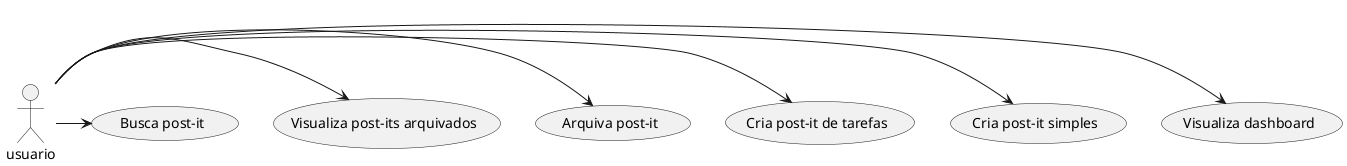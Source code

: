 
@startuml

actor usuario as u

u -> (Visualiza dashboard)
u -> (Cria post-it simples)
u -> (Cria post-it de tarefas)
u -> (Arquiva post-it)
u -> (Visualiza post-its arquivados)
u -> (Busca post-it)

@enduml
